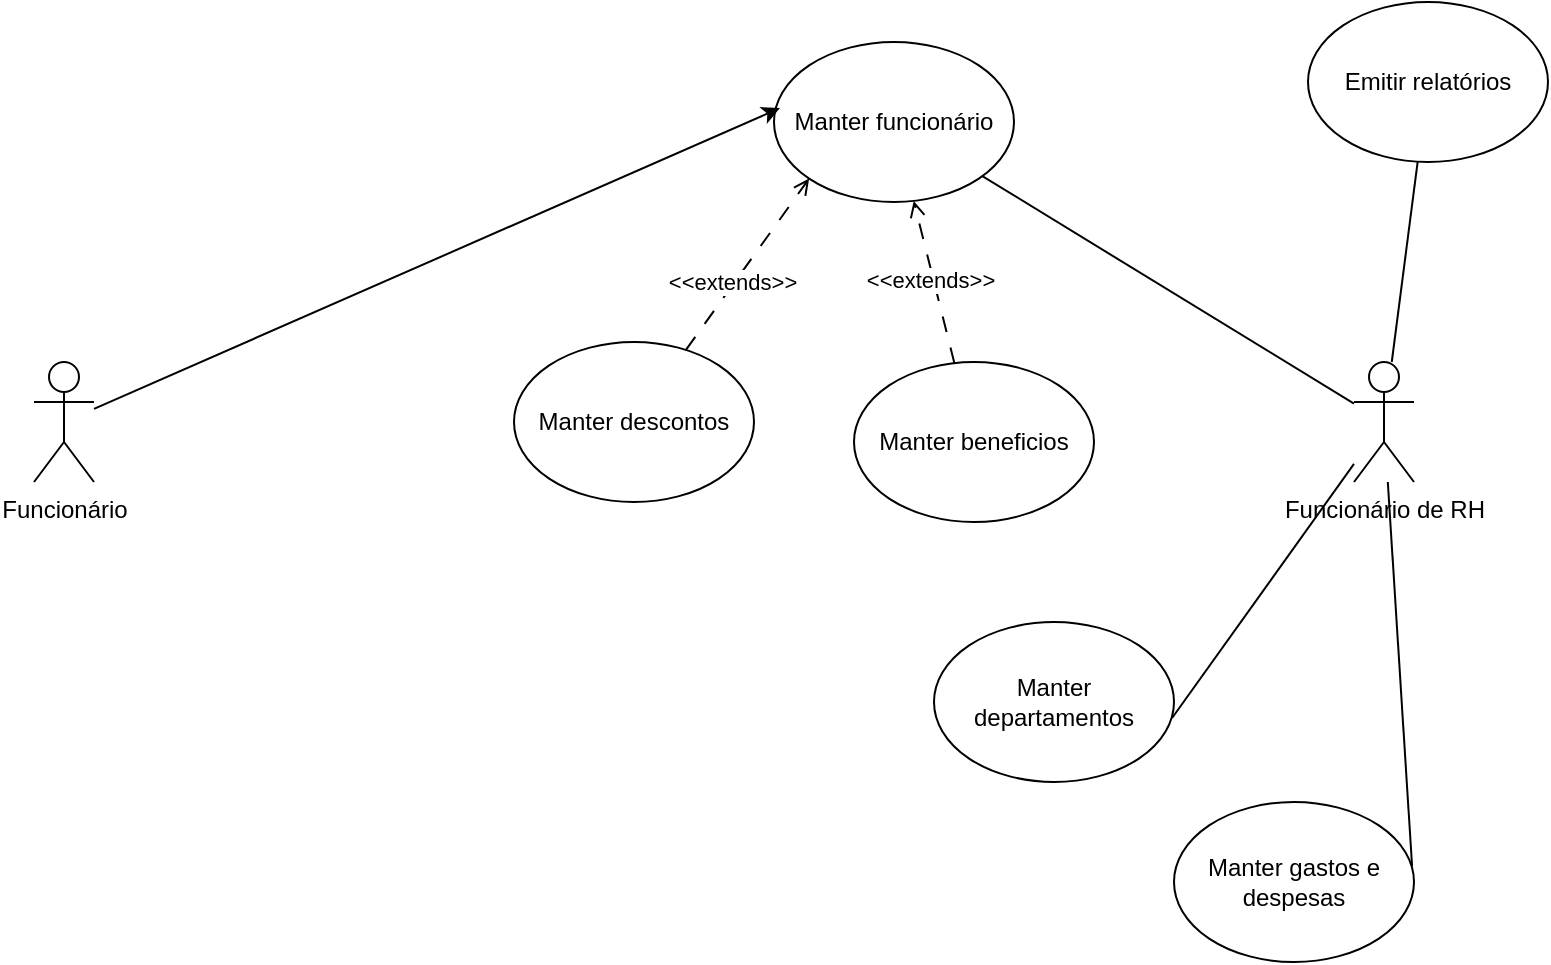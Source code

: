 <mxfile version="24.2.8" type="device">
  <diagram name="Página-1" id="Ink3dyBSjr8DTctLTgsY">
    <mxGraphModel dx="1434" dy="1941" grid="1" gridSize="10" guides="1" tooltips="1" connect="1" arrows="1" fold="1" page="1" pageScale="1" pageWidth="827" pageHeight="1169" math="0" shadow="0">
      <root>
        <mxCell id="0" />
        <mxCell id="1" parent="0" />
        <mxCell id="UIP04aFbGGrDWOQayAOk-10" style="rounded=0;orthogonalLoop=1;jettySize=auto;html=1;endArrow=none;endFill=0;" edge="1" parent="1" source="UIP04aFbGGrDWOQayAOk-1" target="UIP04aFbGGrDWOQayAOk-3">
          <mxGeometry relative="1" as="geometry" />
        </mxCell>
        <mxCell id="UIP04aFbGGrDWOQayAOk-12" style="rounded=0;orthogonalLoop=1;jettySize=auto;html=1;endArrow=none;endFill=0;" edge="1" parent="1" source="UIP04aFbGGrDWOQayAOk-1" target="UIP04aFbGGrDWOQayAOk-6">
          <mxGeometry relative="1" as="geometry" />
        </mxCell>
        <mxCell id="UIP04aFbGGrDWOQayAOk-1" value="Funcionário de RH" style="shape=umlActor;verticalLabelPosition=bottom;verticalAlign=top;html=1;outlineConnect=0;" vertex="1" parent="1">
          <mxGeometry x="730" y="-920" width="30" height="60" as="geometry" />
        </mxCell>
        <mxCell id="UIP04aFbGGrDWOQayAOk-2" value="Funcionário" style="shape=umlActor;verticalLabelPosition=bottom;verticalAlign=top;html=1;outlineConnect=0;" vertex="1" parent="1">
          <mxGeometry x="70" y="-920" width="30" height="60" as="geometry" />
        </mxCell>
        <mxCell id="UIP04aFbGGrDWOQayAOk-3" value="Manter funcionário" style="ellipse;whiteSpace=wrap;html=1;" vertex="1" parent="1">
          <mxGeometry x="440" y="-1080" width="120" height="80" as="geometry" />
        </mxCell>
        <mxCell id="UIP04aFbGGrDWOQayAOk-5" value="Manter gastos e despesas" style="ellipse;whiteSpace=wrap;html=1;" vertex="1" parent="1">
          <mxGeometry x="640" y="-700" width="120" height="80" as="geometry" />
        </mxCell>
        <mxCell id="UIP04aFbGGrDWOQayAOk-6" value="Emitir relatórios" style="ellipse;whiteSpace=wrap;html=1;" vertex="1" parent="1">
          <mxGeometry x="707" y="-1100" width="120" height="80" as="geometry" />
        </mxCell>
        <mxCell id="UIP04aFbGGrDWOQayAOk-7" value="Manter departamentos" style="ellipse;whiteSpace=wrap;html=1;" vertex="1" parent="1">
          <mxGeometry x="520" y="-790" width="120" height="80" as="geometry" />
        </mxCell>
        <mxCell id="UIP04aFbGGrDWOQayAOk-16" style="rounded=0;orthogonalLoop=1;jettySize=auto;html=1;endArrow=open;endFill=0;dashed=1;dashPattern=8 8;" edge="1" parent="1" source="UIP04aFbGGrDWOQayAOk-8" target="UIP04aFbGGrDWOQayAOk-3">
          <mxGeometry relative="1" as="geometry" />
        </mxCell>
        <mxCell id="UIP04aFbGGrDWOQayAOk-17" value="&amp;lt;&amp;lt;extends&amp;gt;&amp;gt;" style="edgeLabel;html=1;align=center;verticalAlign=middle;resizable=0;points=[];" vertex="1" connectable="0" parent="UIP04aFbGGrDWOQayAOk-16">
          <mxGeometry x="0.035" y="2" relative="1" as="geometry">
            <mxPoint as="offset" />
          </mxGeometry>
        </mxCell>
        <mxCell id="UIP04aFbGGrDWOQayAOk-8" value="Manter beneficios" style="ellipse;whiteSpace=wrap;html=1;" vertex="1" parent="1">
          <mxGeometry x="480" y="-920" width="120" height="80" as="geometry" />
        </mxCell>
        <mxCell id="UIP04aFbGGrDWOQayAOk-15" style="rounded=0;orthogonalLoop=1;jettySize=auto;html=1;entryX=0;entryY=1;entryDx=0;entryDy=0;endArrow=open;endFill=0;dashed=1;dashPattern=8 8;" edge="1" parent="1" source="UIP04aFbGGrDWOQayAOk-9" target="UIP04aFbGGrDWOQayAOk-3">
          <mxGeometry relative="1" as="geometry" />
        </mxCell>
        <mxCell id="UIP04aFbGGrDWOQayAOk-18" value="&amp;lt;&amp;lt;extends&amp;gt;&amp;gt;" style="edgeLabel;html=1;align=center;verticalAlign=middle;resizable=0;points=[];" vertex="1" connectable="0" parent="UIP04aFbGGrDWOQayAOk-15">
          <mxGeometry x="-0.223" y="1" relative="1" as="geometry">
            <mxPoint as="offset" />
          </mxGeometry>
        </mxCell>
        <mxCell id="UIP04aFbGGrDWOQayAOk-9" value="Manter descontos" style="ellipse;whiteSpace=wrap;html=1;" vertex="1" parent="1">
          <mxGeometry x="310" y="-930" width="120" height="80" as="geometry" />
        </mxCell>
        <mxCell id="UIP04aFbGGrDWOQayAOk-11" style="rounded=0;orthogonalLoop=1;jettySize=auto;html=1;entryX=0.025;entryY=0.413;entryDx=0;entryDy=0;entryPerimeter=0;" edge="1" parent="1" source="UIP04aFbGGrDWOQayAOk-2" target="UIP04aFbGGrDWOQayAOk-3">
          <mxGeometry relative="1" as="geometry" />
        </mxCell>
        <mxCell id="UIP04aFbGGrDWOQayAOk-13" style="rounded=0;orthogonalLoop=1;jettySize=auto;html=1;entryX=0.992;entryY=0.6;entryDx=0;entryDy=0;entryPerimeter=0;endArrow=none;endFill=0;" edge="1" parent="1" source="UIP04aFbGGrDWOQayAOk-1" target="UIP04aFbGGrDWOQayAOk-7">
          <mxGeometry relative="1" as="geometry" />
        </mxCell>
        <mxCell id="UIP04aFbGGrDWOQayAOk-14" style="rounded=0;orthogonalLoop=1;jettySize=auto;html=1;entryX=0.992;entryY=0.4;entryDx=0;entryDy=0;entryPerimeter=0;endArrow=none;endFill=0;" edge="1" parent="1" source="UIP04aFbGGrDWOQayAOk-1" target="UIP04aFbGGrDWOQayAOk-5">
          <mxGeometry relative="1" as="geometry" />
        </mxCell>
      </root>
    </mxGraphModel>
  </diagram>
</mxfile>
